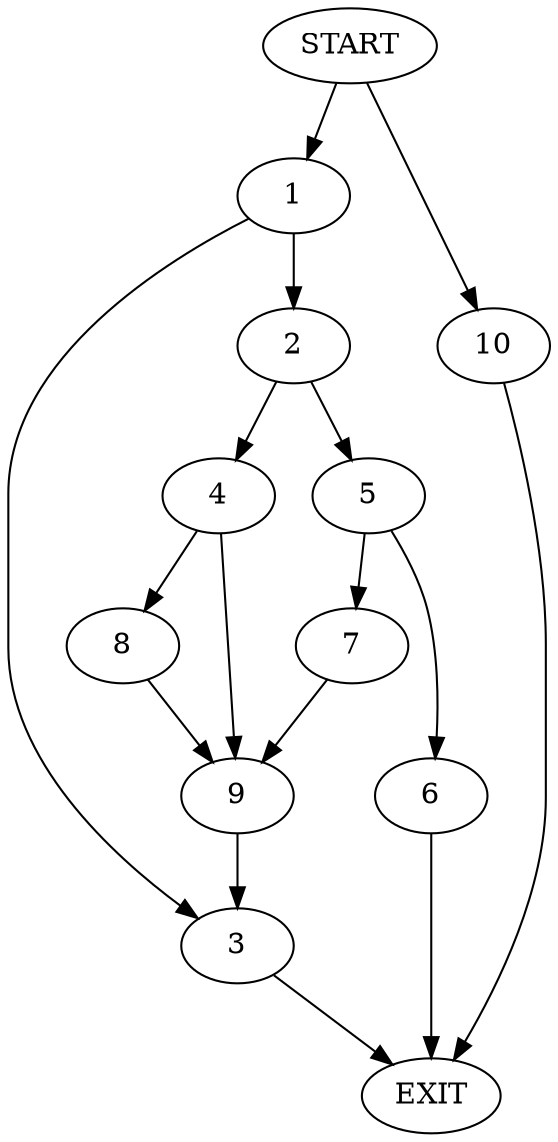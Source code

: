digraph {
0 [label="START"]
11 [label="EXIT"]
0 -> 1
1 -> 2
1 -> 3
2 -> 4
2 -> 5
3 -> 11
5 -> 6
5 -> 7
4 -> 8
4 -> 9
7 -> 9
6 -> 11
9 -> 3
8 -> 9
0 -> 10
10 -> 11
}
